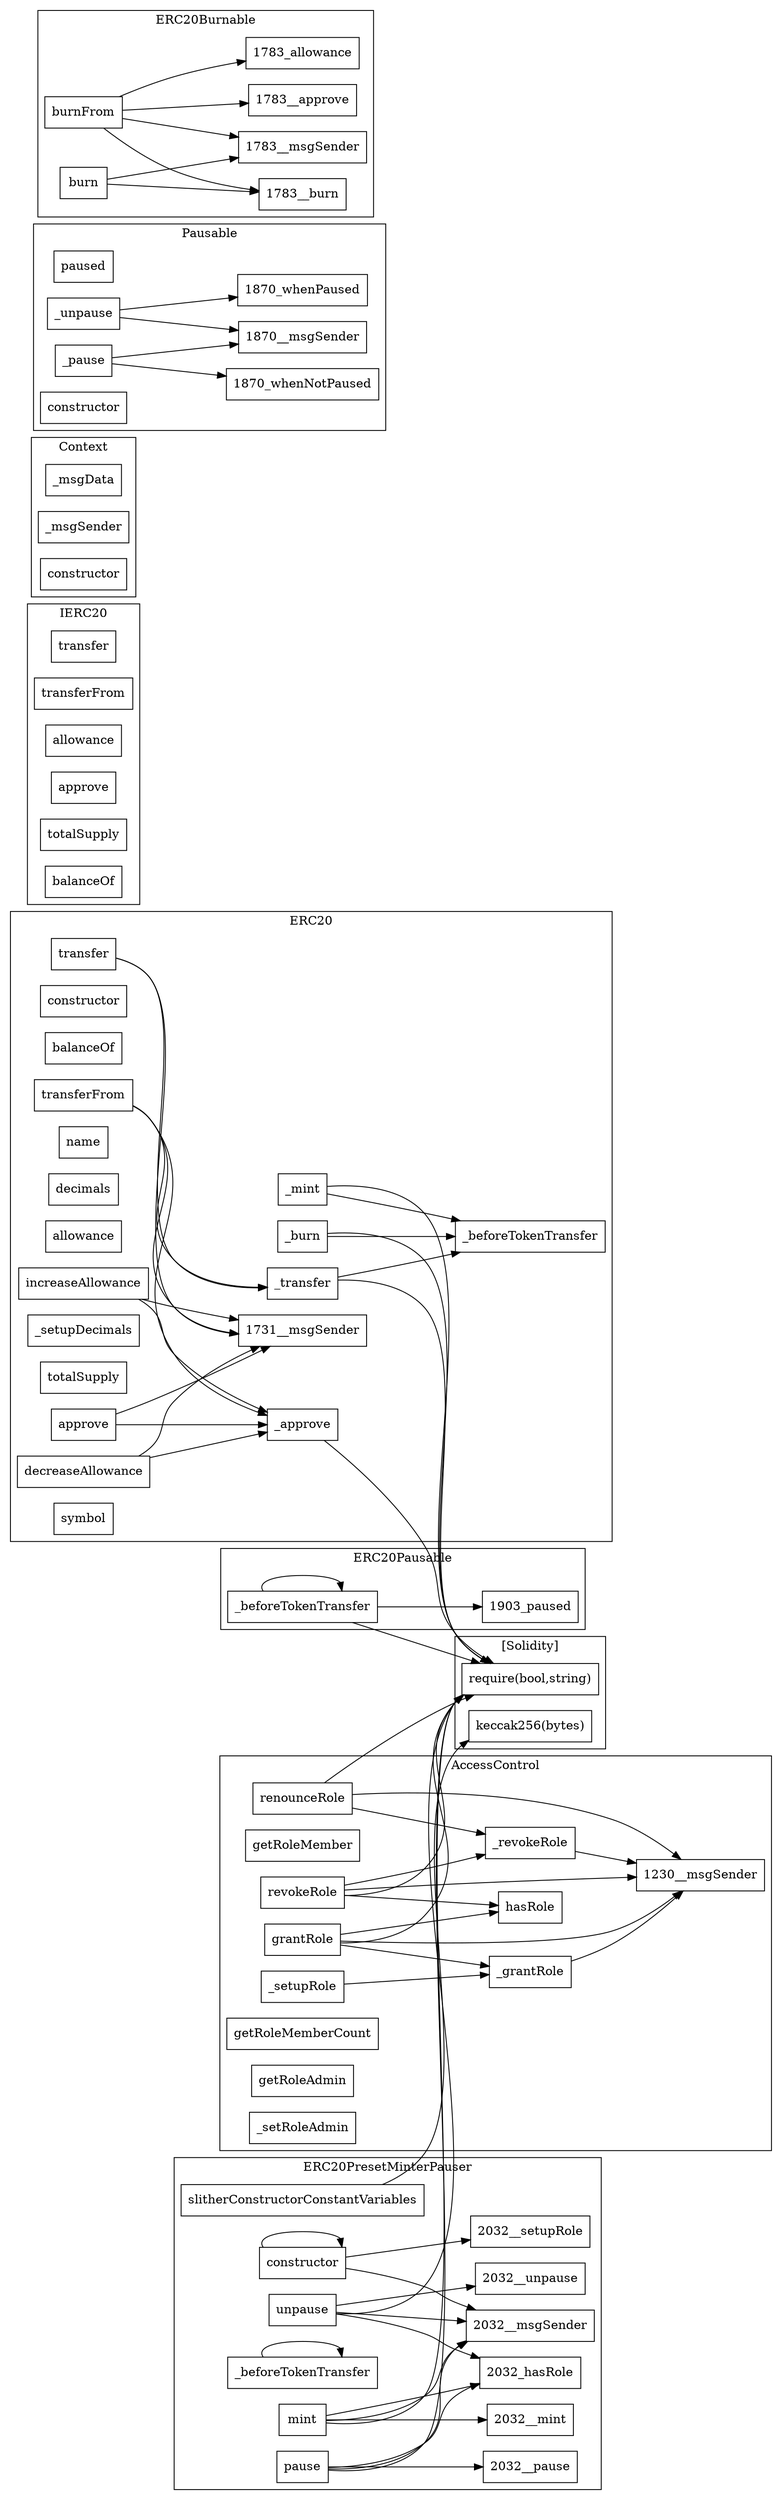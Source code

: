strict digraph {
rankdir="LR"
node [shape=box]
subgraph cluster_1731_ERC20 {
label = "ERC20"
"1731_increaseAllowance" [label="increaseAllowance"]
"1731__mint" [label="_mint"]
"1731_constructor" [label="constructor"]
"1731_balanceOf" [label="balanceOf"]
"1731_transferFrom" [label="transferFrom"]
"1731__beforeTokenTransfer" [label="_beforeTokenTransfer"]
"1731_name" [label="name"]
"1731_decimals" [label="decimals"]
"1731_allowance" [label="allowance"]
"1731_decreaseAllowance" [label="decreaseAllowance"]
"1731__transfer" [label="_transfer"]
"1731__setupDecimals" [label="_setupDecimals"]
"1731__burn" [label="_burn"]
"1731_totalSupply" [label="totalSupply"]
"1731_approve" [label="approve"]
"1731_transfer" [label="transfer"]
"1731_symbol" [label="symbol"]
"1731__approve" [label="_approve"]
"1731_transfer" -> "1731__msgSender"
"1731_approve" -> "1731__approve"
"1731_transferFrom" -> "1731__msgSender"
"1731_transferFrom" -> "1731__transfer"
"1731__burn" -> "1731__beforeTokenTransfer"
"1731_decreaseAllowance" -> "1731__approve"
"1731_increaseAllowance" -> "1731__msgSender"
"1731_transferFrom" -> "1731__approve"
"1731_approve" -> "1731__msgSender"
"1731_increaseAllowance" -> "1731__approve"
"1731__transfer" -> "1731__beforeTokenTransfer"
"1731_transfer" -> "1731__transfer"
"1731__mint" -> "1731__beforeTokenTransfer"
"1731_decreaseAllowance" -> "1731__msgSender"
}subgraph cluster_490_IERC20 {
label = "IERC20"
"490_transfer" [label="transfer"]
"490_transferFrom" [label="transferFrom"]
"490_allowance" [label="allowance"]
"490_approve" [label="approve"]
"490_totalSupply" [label="totalSupply"]
"490_balanceOf" [label="balanceOf"]
}subgraph cluster_970_Context {
label = "Context"
"970__msgData" [label="_msgData"]
"970__msgSender" [label="_msgSender"]
"970_constructor" [label="constructor"]
}subgraph cluster_1870_Pausable {
label = "Pausable"
"1870_paused" [label="paused"]
"1870__unpause" [label="_unpause"]
"1870__pause" [label="_pause"]
"1870_constructor" [label="constructor"]
"1870__unpause" -> "1870__msgSender"
"1870__pause" -> "1870_whenNotPaused"
"1870__pause" -> "1870__msgSender"
"1870__unpause" -> "1870_whenPaused"
}subgraph cluster_1903_ERC20Pausable {
label = "ERC20Pausable"
"1903__beforeTokenTransfer" [label="_beforeTokenTransfer"]
"1903__beforeTokenTransfer" -> "1903_paused"
"1903__beforeTokenTransfer" -> "1903__beforeTokenTransfer"
}subgraph cluster_1230_AccessControl {
label = "AccessControl"
"1230_revokeRole" [label="revokeRole"]
"1230_getRoleMember" [label="getRoleMember"]
"1230__setupRole" [label="_setupRole"]
"1230_grantRole" [label="grantRole"]
"1230_renounceRole" [label="renounceRole"]
"1230__grantRole" [label="_grantRole"]
"1230_getRoleMemberCount" [label="getRoleMemberCount"]
"1230_getRoleAdmin" [label="getRoleAdmin"]
"1230__setRoleAdmin" [label="_setRoleAdmin"]
"1230__revokeRole" [label="_revokeRole"]
"1230_hasRole" [label="hasRole"]
"1230_revokeRole" -> "1230__msgSender"
"1230__revokeRole" -> "1230__msgSender"
"1230__setupRole" -> "1230__grantRole"
"1230__grantRole" -> "1230__msgSender"
"1230_revokeRole" -> "1230_hasRole"
"1230_grantRole" -> "1230__grantRole"
"1230_grantRole" -> "1230_hasRole"
"1230_revokeRole" -> "1230__revokeRole"
"1230_renounceRole" -> "1230__msgSender"
"1230_renounceRole" -> "1230__revokeRole"
"1230_grantRole" -> "1230__msgSender"
}subgraph cluster_2032_ERC20PresetMinterPauser {
label = "ERC20PresetMinterPauser"
"2032_slitherConstructorConstantVariables" [label="slitherConstructorConstantVariables"]
"2032_constructor" [label="constructor"]
"2032_unpause" [label="unpause"]
"2032__beforeTokenTransfer" [label="_beforeTokenTransfer"]
"2032_mint" [label="mint"]
"2032_pause" [label="pause"]
"2032_mint" -> "2032__mint"
"2032_mint" -> "2032__msgSender"
"2032_constructor" -> "2032__msgSender"
"2032_pause" -> "2032_hasRole"
"2032_unpause" -> "2032_hasRole"
"2032_unpause" -> "2032__unpause"
"2032_pause" -> "2032__msgSender"
"2032_constructor" -> "2032__setupRole"
"2032_mint" -> "2032_hasRole"
"2032_constructor" -> "2032_constructor"
"2032_unpause" -> "2032__msgSender"
"2032_pause" -> "2032__pause"
"2032__beforeTokenTransfer" -> "2032__beforeTokenTransfer"
}subgraph cluster_1783_ERC20Burnable {
label = "ERC20Burnable"
"1783_burnFrom" [label="burnFrom"]
"1783_burn" [label="burn"]
"1783_burnFrom" -> "1783__approve"
"1783_burnFrom" -> "1783__burn"
"1783_burnFrom" -> "1783__msgSender"
"1783_burnFrom" -> "1783_allowance"
"1783_burn" -> "1783__burn"
"1783_burn" -> "1783__msgSender"
}subgraph cluster_solidity {
label = "[Solidity]"
"keccak256(bytes)" 
"require(bool,string)" 
"1731__burn" -> "require(bool,string)"
"1230_grantRole" -> "require(bool,string)"
"2032_unpause" -> "require(bool,string)"
"1731__approve" -> "require(bool,string)"
"1731__mint" -> "require(bool,string)"
"1731__transfer" -> "require(bool,string)"
"1903__beforeTokenTransfer" -> "require(bool,string)"
"2032_pause" -> "require(bool,string)"
"2032_mint" -> "require(bool,string)"
"1230_revokeRole" -> "require(bool,string)"
"1230_renounceRole" -> "require(bool,string)"
"2032_slitherConstructorConstantVariables" -> "keccak256(bytes)"
}
}